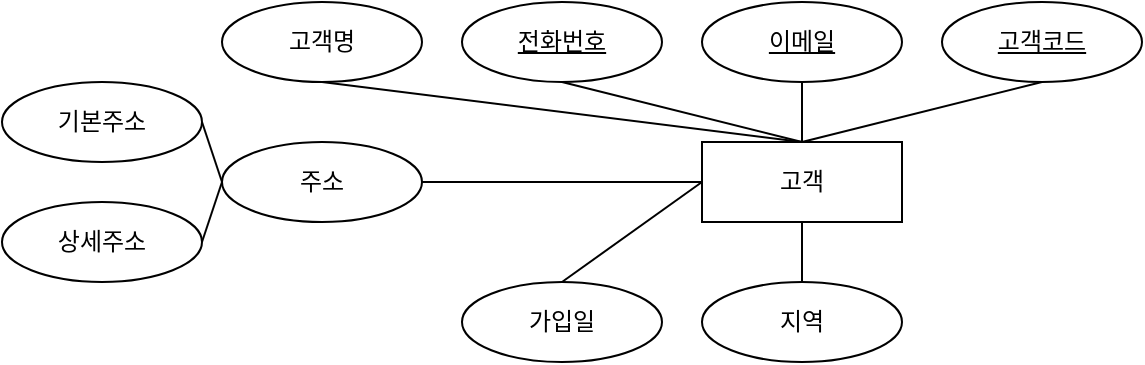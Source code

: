 <mxfile version="24.2.1" type="github">
  <diagram name="페이지-1" id="4f2HxUIin92CVmS7KvdH">
    <mxGraphModel dx="1221" dy="626" grid="1" gridSize="10" guides="1" tooltips="1" connect="1" arrows="1" fold="1" page="1" pageScale="1" pageWidth="827" pageHeight="1169" math="0" shadow="0">
      <root>
        <mxCell id="0" />
        <mxCell id="1" parent="0" />
        <mxCell id="rs7Ige5gMOSdoyyLUcrL-1" value="고객" style="whiteSpace=wrap;html=1;align=center;" vertex="1" parent="1">
          <mxGeometry x="360" y="300" width="100" height="40" as="geometry" />
        </mxCell>
        <mxCell id="rs7Ige5gMOSdoyyLUcrL-2" value="고객명" style="ellipse;whiteSpace=wrap;html=1;align=center;" vertex="1" parent="1">
          <mxGeometry x="120" y="230" width="100" height="40" as="geometry" />
        </mxCell>
        <mxCell id="rs7Ige5gMOSdoyyLUcrL-3" value="" style="endArrow=none;html=1;rounded=0;exitX=0.5;exitY=1;exitDx=0;exitDy=0;entryX=0.5;entryY=0;entryDx=0;entryDy=0;" edge="1" parent="1" source="rs7Ige5gMOSdoyyLUcrL-2" target="rs7Ige5gMOSdoyyLUcrL-1">
          <mxGeometry relative="1" as="geometry">
            <mxPoint x="330" y="320" as="sourcePoint" />
            <mxPoint x="400" y="300" as="targetPoint" />
          </mxGeometry>
        </mxCell>
        <mxCell id="rs7Ige5gMOSdoyyLUcrL-4" value="전화번호" style="ellipse;whiteSpace=wrap;html=1;align=center;fontStyle=4;" vertex="1" parent="1">
          <mxGeometry x="240" y="230" width="100" height="40" as="geometry" />
        </mxCell>
        <mxCell id="rs7Ige5gMOSdoyyLUcrL-5" value="" style="endArrow=none;html=1;rounded=0;exitX=0.5;exitY=1;exitDx=0;exitDy=0;entryX=0.5;entryY=0;entryDx=0;entryDy=0;" edge="1" parent="1" source="rs7Ige5gMOSdoyyLUcrL-4" target="rs7Ige5gMOSdoyyLUcrL-1">
          <mxGeometry relative="1" as="geometry">
            <mxPoint x="350" y="290" as="sourcePoint" />
            <mxPoint x="420" y="310" as="targetPoint" />
          </mxGeometry>
        </mxCell>
        <mxCell id="rs7Ige5gMOSdoyyLUcrL-6" value="이메일" style="ellipse;whiteSpace=wrap;html=1;align=center;fontStyle=4;" vertex="1" parent="1">
          <mxGeometry x="360" y="230" width="100" height="40" as="geometry" />
        </mxCell>
        <mxCell id="rs7Ige5gMOSdoyyLUcrL-7" value="" style="endArrow=none;html=1;rounded=0;exitX=0.5;exitY=1;exitDx=0;exitDy=0;entryX=0.5;entryY=0;entryDx=0;entryDy=0;" edge="1" parent="1" source="rs7Ige5gMOSdoyyLUcrL-6" target="rs7Ige5gMOSdoyyLUcrL-1">
          <mxGeometry relative="1" as="geometry">
            <mxPoint x="474" y="290" as="sourcePoint" />
            <mxPoint x="420" y="310" as="targetPoint" />
          </mxGeometry>
        </mxCell>
        <mxCell id="rs7Ige5gMOSdoyyLUcrL-8" value="고객코드" style="ellipse;whiteSpace=wrap;html=1;align=center;fontStyle=4;" vertex="1" parent="1">
          <mxGeometry x="480" y="230" width="100" height="40" as="geometry" />
        </mxCell>
        <mxCell id="rs7Ige5gMOSdoyyLUcrL-9" value="" style="endArrow=none;html=1;rounded=0;exitX=0.5;exitY=1;exitDx=0;exitDy=0;entryX=0.5;entryY=0;entryDx=0;entryDy=0;" edge="1" parent="1" source="rs7Ige5gMOSdoyyLUcrL-8" target="rs7Ige5gMOSdoyyLUcrL-1">
          <mxGeometry relative="1" as="geometry">
            <mxPoint x="475" y="284" as="sourcePoint" />
            <mxPoint x="420" y="310" as="targetPoint" />
          </mxGeometry>
        </mxCell>
        <mxCell id="rs7Ige5gMOSdoyyLUcrL-10" value="주소" style="ellipse;whiteSpace=wrap;html=1;align=center;" vertex="1" parent="1">
          <mxGeometry x="120" y="300" width="100" height="40" as="geometry" />
        </mxCell>
        <mxCell id="rs7Ige5gMOSdoyyLUcrL-11" value="" style="endArrow=none;html=1;rounded=0;exitX=1;exitY=0.5;exitDx=0;exitDy=0;entryX=0;entryY=0.5;entryDx=0;entryDy=0;" edge="1" parent="1" source="rs7Ige5gMOSdoyyLUcrL-10" target="rs7Ige5gMOSdoyyLUcrL-1">
          <mxGeometry relative="1" as="geometry">
            <mxPoint x="180" y="280" as="sourcePoint" />
            <mxPoint x="420" y="310" as="targetPoint" />
          </mxGeometry>
        </mxCell>
        <mxCell id="rs7Ige5gMOSdoyyLUcrL-12" value="기본주소" style="ellipse;whiteSpace=wrap;html=1;align=center;" vertex="1" parent="1">
          <mxGeometry x="10" y="270" width="100" height="40" as="geometry" />
        </mxCell>
        <mxCell id="rs7Ige5gMOSdoyyLUcrL-13" value="상세주소" style="ellipse;whiteSpace=wrap;html=1;align=center;" vertex="1" parent="1">
          <mxGeometry x="10" y="330" width="100" height="40" as="geometry" />
        </mxCell>
        <mxCell id="rs7Ige5gMOSdoyyLUcrL-14" value="" style="endArrow=none;html=1;rounded=0;exitX=1;exitY=0.5;exitDx=0;exitDy=0;entryX=0;entryY=0.5;entryDx=0;entryDy=0;" edge="1" parent="1" source="rs7Ige5gMOSdoyyLUcrL-12" target="rs7Ige5gMOSdoyyLUcrL-10">
          <mxGeometry relative="1" as="geometry">
            <mxPoint x="180" y="280" as="sourcePoint" />
            <mxPoint x="420" y="310" as="targetPoint" />
          </mxGeometry>
        </mxCell>
        <mxCell id="rs7Ige5gMOSdoyyLUcrL-15" value="" style="endArrow=none;html=1;rounded=0;exitX=0;exitY=0.5;exitDx=0;exitDy=0;entryX=1;entryY=0.5;entryDx=0;entryDy=0;" edge="1" parent="1" source="rs7Ige5gMOSdoyyLUcrL-10" target="rs7Ige5gMOSdoyyLUcrL-13">
          <mxGeometry relative="1" as="geometry">
            <mxPoint x="190" y="290" as="sourcePoint" />
            <mxPoint x="430" y="320" as="targetPoint" />
          </mxGeometry>
        </mxCell>
        <mxCell id="rs7Ige5gMOSdoyyLUcrL-16" value="가입일" style="ellipse;whiteSpace=wrap;html=1;align=center;" vertex="1" parent="1">
          <mxGeometry x="240" y="370" width="100" height="40" as="geometry" />
        </mxCell>
        <mxCell id="rs7Ige5gMOSdoyyLUcrL-17" value="" style="endArrow=none;html=1;rounded=0;exitX=0.5;exitY=0;exitDx=0;exitDy=0;entryX=0;entryY=0.5;entryDx=0;entryDy=0;" edge="1" parent="1" source="rs7Ige5gMOSdoyyLUcrL-16" target="rs7Ige5gMOSdoyyLUcrL-1">
          <mxGeometry relative="1" as="geometry">
            <mxPoint x="230" y="330" as="sourcePoint" />
            <mxPoint x="370" y="330" as="targetPoint" />
          </mxGeometry>
        </mxCell>
        <mxCell id="rs7Ige5gMOSdoyyLUcrL-18" value="지역" style="ellipse;whiteSpace=wrap;html=1;align=center;" vertex="1" parent="1">
          <mxGeometry x="360" y="370" width="100" height="40" as="geometry" />
        </mxCell>
        <mxCell id="rs7Ige5gMOSdoyyLUcrL-19" value="" style="endArrow=none;html=1;rounded=0;entryX=0.5;entryY=1;entryDx=0;entryDy=0;" edge="1" parent="1" source="rs7Ige5gMOSdoyyLUcrL-18" target="rs7Ige5gMOSdoyyLUcrL-1">
          <mxGeometry relative="1" as="geometry">
            <mxPoint x="300" y="380" as="sourcePoint" />
            <mxPoint x="370" y="330" as="targetPoint" />
          </mxGeometry>
        </mxCell>
      </root>
    </mxGraphModel>
  </diagram>
</mxfile>
